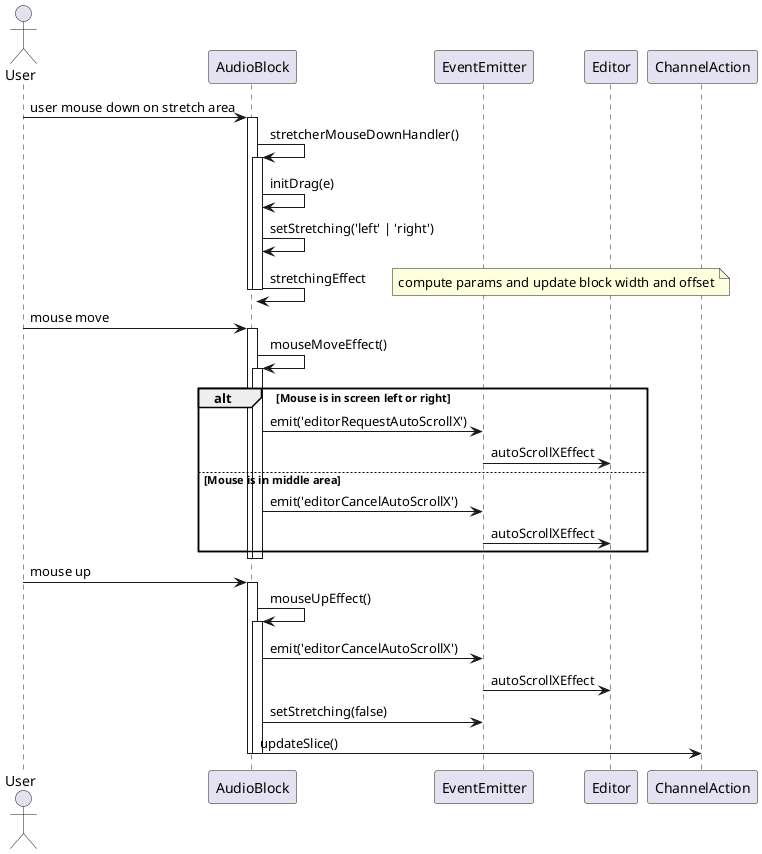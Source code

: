 @startuml
actor User

User -> AudioBlock: user mouse down on stretch area
activate AudioBlock
AudioBlock -> AudioBlock: stretcherMouseDownHandler()
activate AudioBlock
AudioBlock -> AudioBlock: initDrag(e)
AudioBlock -> AudioBlock: setStretching('left' | 'right')
AudioBlock -> AudioBlock: stretchingEffect
note right: compute params and update block width and offset
deactivate AudioBlock
deactivate AudioBlock

User -> AudioBlock: mouse move
activate AudioBlock
AudioBlock -> AudioBlock: mouseMoveEffect()
activate AudioBlock
alt Mouse is in screen left or right
  AudioBlock -> EventEmitter: emit('editorRequestAutoScrollX')
  EventEmitter -> Editor: autoScrollXEffect
else Mouse is in middle area
  AudioBlock -> EventEmitter: emit('editorCancelAutoScrollX')
  EventEmitter -> Editor: autoScrollXEffect
end
deactivate AudioBlock
deactivate AudioBlock

User -> AudioBlock: mouse up
activate AudioBlock
AudioBlock -> AudioBlock: mouseUpEffect()
activate AudioBlock
  AudioBlock -> EventEmitter: emit('editorCancelAutoScrollX')
  EventEmitter -> Editor: autoScrollXEffect
  AudioBlock -> EventEmitter: setStretching(false)
  AudioBlock -> ChannelAction: updateSlice()
deactivate AudioBlock
deactivate AudioBlock

@enduml
